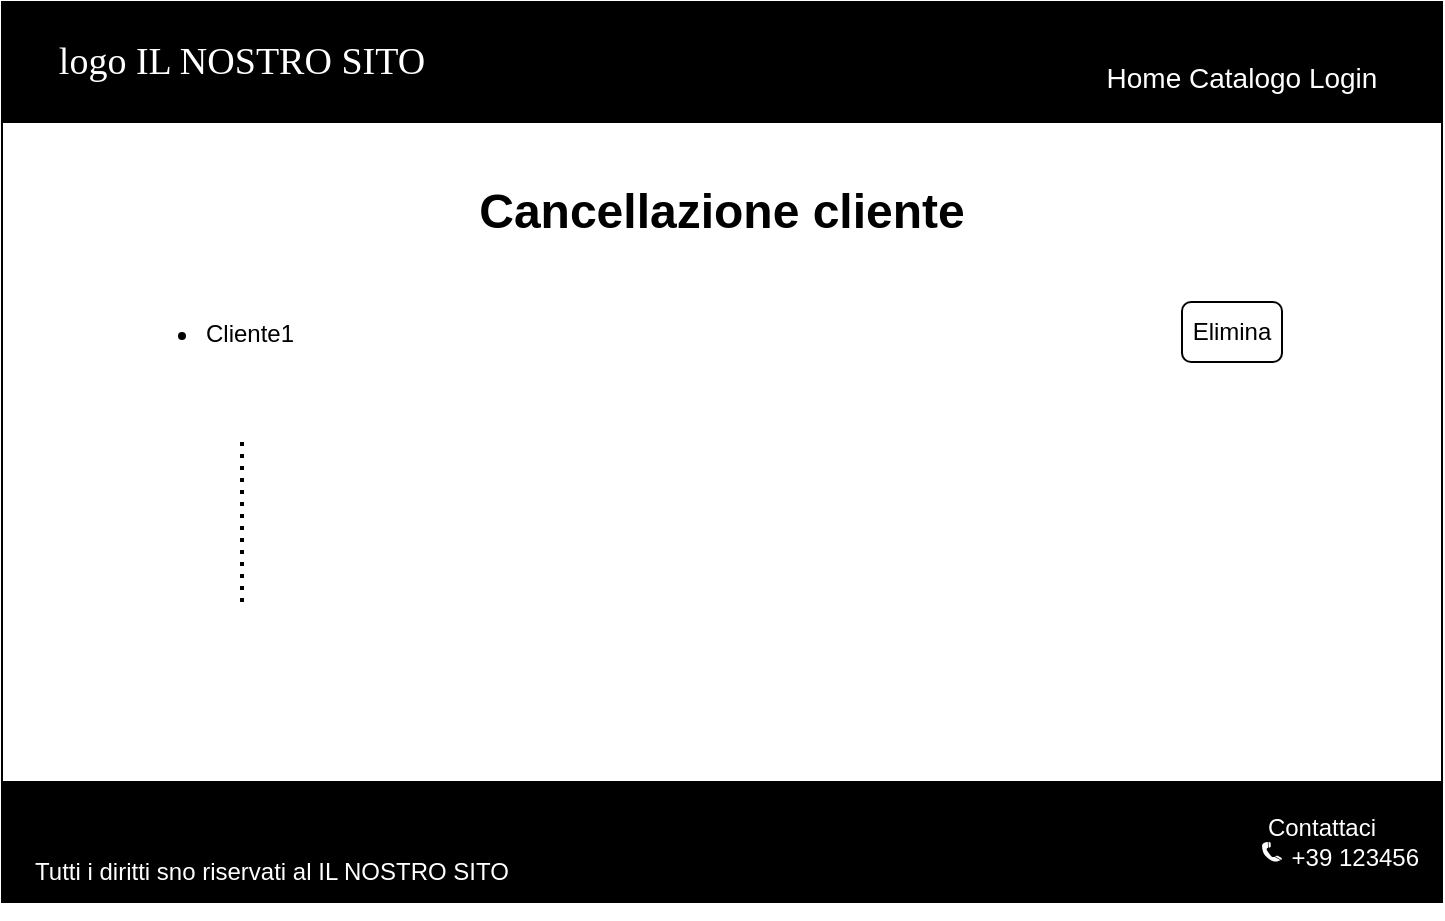<mxfile version="21.2.2" type="onedrive">
  <diagram name="Pagina-1" id="9kprh5CqLbrFXh5LnyB1">
    <mxGraphModel grid="1" page="1" gridSize="10" guides="1" tooltips="1" connect="1" arrows="1" fold="1" pageScale="1" pageWidth="827" pageHeight="1169" math="0" shadow="0">
      <root>
        <mxCell id="0" />
        <mxCell id="1" parent="0" />
        <mxCell id="XJX-1HlxwB0nfNwl1ChB-1" value="" style="rounded=0;whiteSpace=wrap;html=1;" vertex="1" parent="1">
          <mxGeometry x="40" y="680" width="720" height="450" as="geometry" />
        </mxCell>
        <mxCell id="XJX-1HlxwB0nfNwl1ChB-2" value="" style="rounded=0;whiteSpace=wrap;html=1;fillColor=#000000;" vertex="1" parent="1">
          <mxGeometry x="40" y="680" width="720" height="60" as="geometry" />
        </mxCell>
        <mxCell id="XJX-1HlxwB0nfNwl1ChB-3" value="logo IL NOSTRO SITO" style="text;html=1;strokeColor=none;fillColor=none;align=center;verticalAlign=middle;whiteSpace=wrap;rounded=0;fontColor=#FFFFFF;fontSize=19;fontStyle=0;fontFamily=Verdana;" vertex="1" parent="1">
          <mxGeometry x="50" y="687.5" width="220" height="45" as="geometry" />
        </mxCell>
        <mxCell id="XJX-1HlxwB0nfNwl1ChB-4" value="Home Catalogo Login" style="text;html=1;strokeColor=none;fillColor=none;align=center;verticalAlign=middle;whiteSpace=wrap;rounded=0;fontColor=#FFFFFF;fontSize=14;" vertex="1" parent="1">
          <mxGeometry x="570" y="702.5" width="180" height="30" as="geometry" />
        </mxCell>
        <mxCell id="XJX-1HlxwB0nfNwl1ChB-5" value="&#xa;&#xa;&#xa;" style="rounded=0;whiteSpace=wrap;html=1;fillColor=#000000;" vertex="1" parent="1">
          <mxGeometry x="40" y="1070" width="720" height="60" as="geometry" />
        </mxCell>
        <mxCell id="XJX-1HlxwB0nfNwl1ChB-6" value="Tutti i diritti sno riservati al IL NOSTRO SITO" style="text;html=1;strokeColor=none;fillColor=none;align=center;verticalAlign=middle;whiteSpace=wrap;rounded=0;fontColor=#FFFFFF;" vertex="1" parent="1">
          <mxGeometry x="40" y="1100" width="270" height="30" as="geometry" />
        </mxCell>
        <mxCell id="XJX-1HlxwB0nfNwl1ChB-7" value="Contattaci&lt;br&gt;&amp;nbsp; &amp;nbsp; &amp;nbsp; &amp;nbsp; &amp;nbsp; +39 123456" style="text;html=1;strokeColor=none;fillColor=none;align=center;verticalAlign=middle;whiteSpace=wrap;rounded=0;fontColor=#FFFFFF;" vertex="1" parent="1">
          <mxGeometry x="650" y="1070" width="100" height="60" as="geometry" />
        </mxCell>
        <mxCell id="XJX-1HlxwB0nfNwl1ChB-8" value="" style="shape=mxgraph.signs.tech.telephone_3;html=1;pointerEvents=1;fillColor=#FFFFFF;strokeColor=none;verticalLabelPosition=bottom;verticalAlign=top;align=center;sketch=0;fontColor=#FFFFFF;" vertex="1" parent="1">
          <mxGeometry x="670" y="1100" width="10" height="10" as="geometry" />
        </mxCell>
        <mxCell id="XJX-1HlxwB0nfNwl1ChB-9" style="edgeStyle=orthogonalEdgeStyle;rounded=0;orthogonalLoop=1;jettySize=auto;html=1;exitX=0.5;exitY=1;exitDx=0;exitDy=0;" edge="1" parent="1" source="XJX-1HlxwB0nfNwl1ChB-1" target="XJX-1HlxwB0nfNwl1ChB-1">
          <mxGeometry relative="1" as="geometry" />
        </mxCell>
        <mxCell id="XJX-1HlxwB0nfNwl1ChB-10" value="Cancellazione cliente" style="text;html=1;strokeColor=none;fillColor=none;align=center;verticalAlign=middle;whiteSpace=wrap;rounded=0;fontSize=24;fontStyle=1" vertex="1" parent="1">
          <mxGeometry x="275" y="770" width="250" height="30" as="geometry" />
        </mxCell>
        <mxCell id="XJX-1HlxwB0nfNwl1ChB-12" value="Elimina" style="rounded=1;whiteSpace=wrap;html=1;" vertex="1" parent="1">
          <mxGeometry x="630" y="830" width="50" height="30" as="geometry" />
        </mxCell>
        <mxCell id="XJX-1HlxwB0nfNwl1ChB-14" value="&lt;ul&gt;&lt;li&gt;Cliente1&lt;/li&gt;&lt;/ul&gt;&lt;div&gt;&lt;br&gt;&lt;/div&gt;&lt;div&gt;&lt;span style=&quot;white-space: pre;&quot;&gt;	&lt;/span&gt;&lt;span style=&quot;white-space: pre;&quot;&gt;	&lt;/span&gt;&lt;br&gt;&lt;/div&gt;" style="text;strokeColor=none;fillColor=none;html=1;whiteSpace=wrap;verticalAlign=middle;overflow=hidden;" vertex="1" parent="1">
          <mxGeometry x="100" y="820" width="100" height="80" as="geometry" />
        </mxCell>
        <mxCell id="XJX-1HlxwB0nfNwl1ChB-15" value="" style="line;strokeWidth=2;direction=south;html=1;dashed=1;dashPattern=1 2;" vertex="1" parent="1">
          <mxGeometry x="155" y="900" width="10" height="80" as="geometry" />
        </mxCell>
      </root>
    </mxGraphModel>
  </diagram>
</mxfile>
